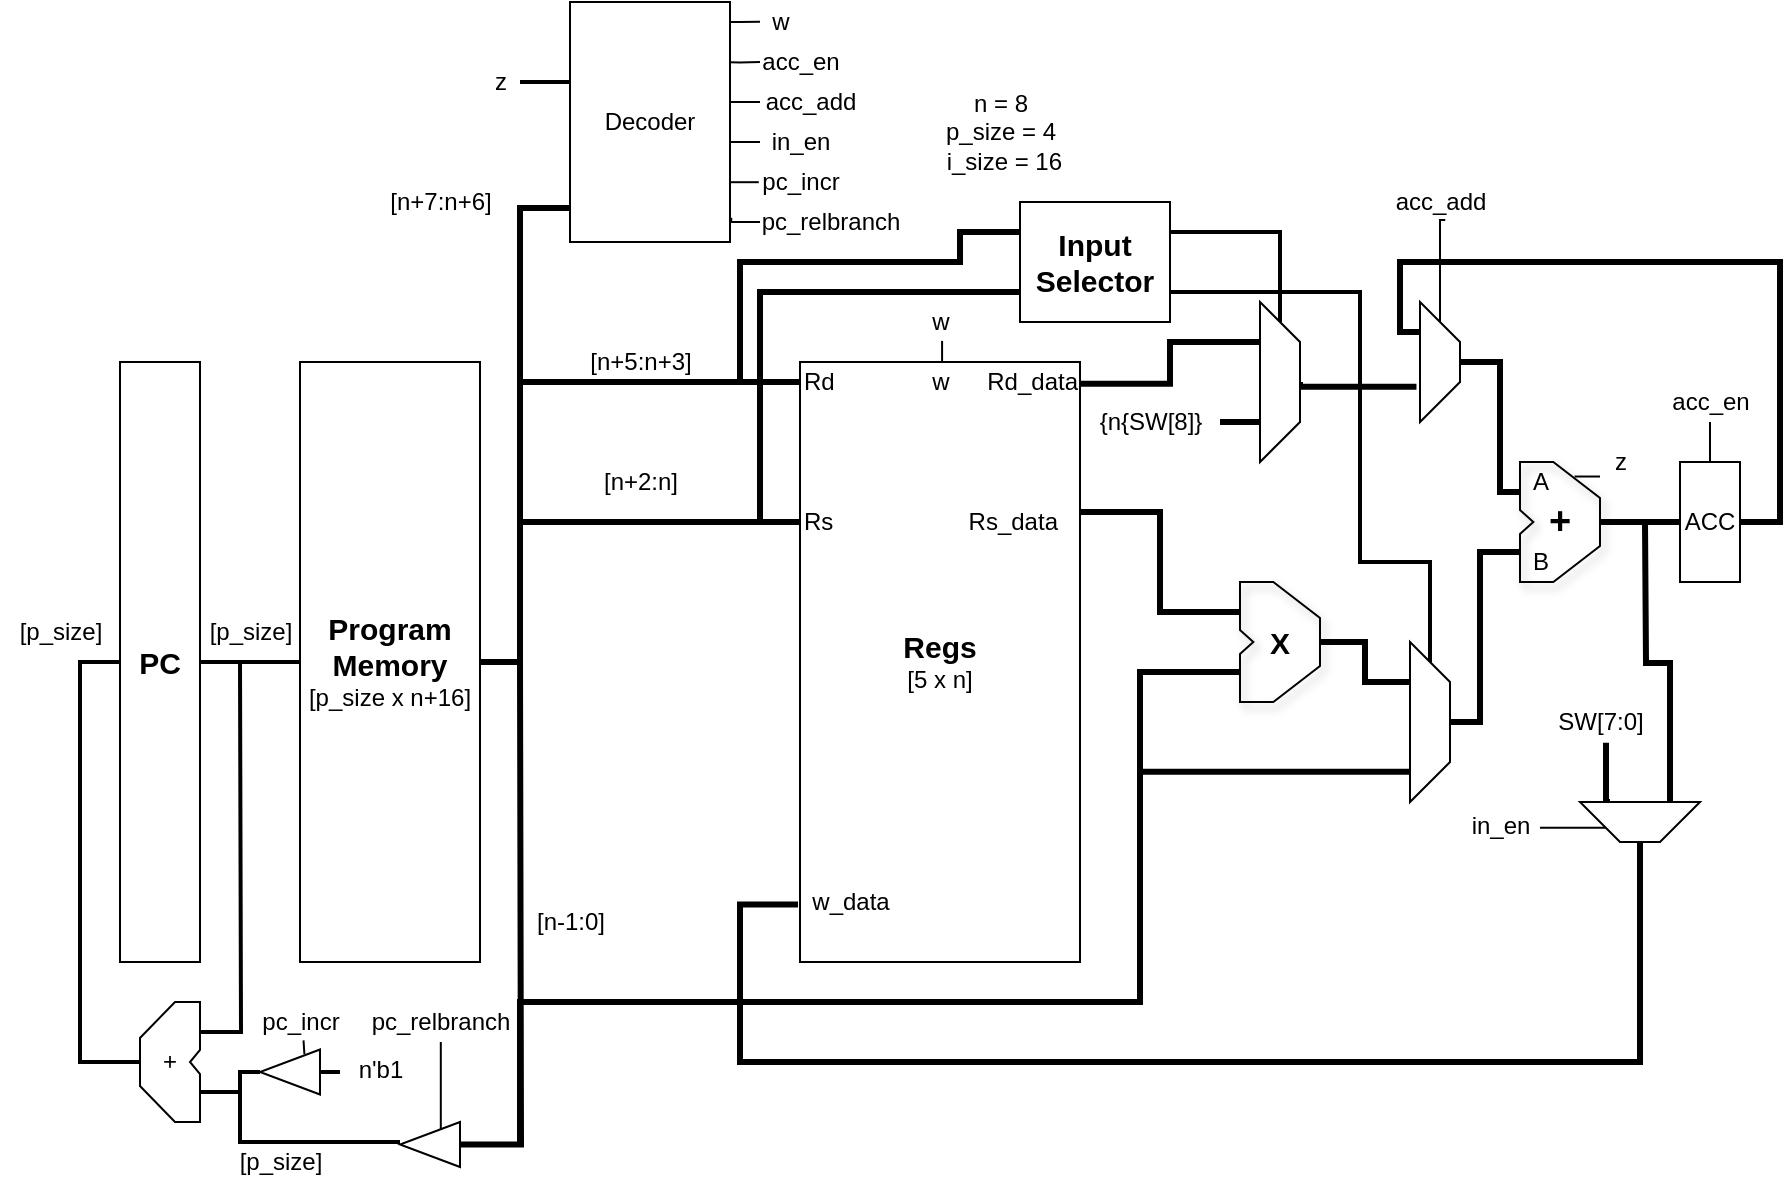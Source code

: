 <mxfile version="14.7.0" type="device"><diagram id="K2pL5v_LdgqUL_emnz2o" name="Page-1"><mxGraphModel dx="1038" dy="1163" grid="1" gridSize="10" guides="1" tooltips="1" connect="1" arrows="1" fold="1" page="1" pageScale="1" pageWidth="827" pageHeight="583" math="0" shadow="0"><root><mxCell id="0"/><mxCell id="1" parent="0"/><mxCell id="wETFw3LVl8AvlwoHZ_Tc-59" style="edgeStyle=orthogonalEdgeStyle;rounded=0;orthogonalLoop=1;jettySize=auto;html=1;exitX=1;exitY=0.5;exitDx=0;exitDy=0;entryX=0.008;entryY=0.833;entryDx=0;entryDy=0;shadow=0;endArrow=none;endFill=0;strokeWidth=3;entryPerimeter=0;" parent="1" source="wETFw3LVl8AvlwoHZ_Tc-1" target="wETFw3LVl8AvlwoHZ_Tc-43" edge="1"><mxGeometry relative="1" as="geometry"><Array as="points"><mxPoint x="380" y="210"/><mxPoint x="380" y="-17"/><mxPoint x="414" y="-17"/></Array></mxGeometry></mxCell><mxCell id="wETFw3LVl8AvlwoHZ_Tc-1" value="&lt;font&gt;&lt;b style=&quot;font-size: 15px&quot;&gt;Program Memory&lt;/b&gt;&lt;br&gt;&lt;font style=&quot;font-size: 12px&quot;&gt;[p_size x n+16]&lt;/font&gt;&lt;br&gt;&lt;/font&gt;" style="rounded=0;whiteSpace=wrap;html=1;shadow=0;" parent="1" vertex="1"><mxGeometry x="270" y="60" width="90" height="300" as="geometry"/></mxCell><mxCell id="wETFw3LVl8AvlwoHZ_Tc-3" value="" style="edgeStyle=orthogonalEdgeStyle;rounded=0;orthogonalLoop=1;jettySize=auto;html=1;endArrow=none;endFill=0;shadow=0;strokeWidth=2;" parent="1" source="wETFw3LVl8AvlwoHZ_Tc-2" target="wETFw3LVl8AvlwoHZ_Tc-1" edge="1"><mxGeometry relative="1" as="geometry"/></mxCell><mxCell id="wETFw3LVl8AvlwoHZ_Tc-2" value="&lt;font&gt;&lt;span style=&quot;font-size: 15px&quot;&gt;&lt;b&gt;PC&lt;/b&gt;&lt;/span&gt;&lt;br&gt;&lt;/font&gt;" style="rounded=0;whiteSpace=wrap;html=1;shadow=0;" parent="1" vertex="1"><mxGeometry x="180" y="60" width="40" height="300" as="geometry"/></mxCell><mxCell id="wETFw3LVl8AvlwoHZ_Tc-18" style="edgeStyle=orthogonalEdgeStyle;rounded=0;orthogonalLoop=1;jettySize=auto;html=1;exitX=0;exitY=0.75;exitDx=0;exitDy=0;endArrow=none;endFill=0;shadow=0;strokeWidth=2;" parent="1" source="wETFw3LVl8AvlwoHZ_Tc-13" edge="1"><mxGeometry relative="1" as="geometry"><mxPoint x="240" y="210" as="targetPoint"/></mxGeometry></mxCell><mxCell id="wETFw3LVl8AvlwoHZ_Tc-19" style="edgeStyle=orthogonalEdgeStyle;rounded=0;orthogonalLoop=1;jettySize=auto;html=1;exitX=1;exitY=0.5;exitDx=0;exitDy=0;entryX=0;entryY=0.5;entryDx=0;entryDy=0;endArrow=none;endFill=0;shadow=0;strokeWidth=2;" parent="1" source="wETFw3LVl8AvlwoHZ_Tc-13" target="wETFw3LVl8AvlwoHZ_Tc-2" edge="1"><mxGeometry relative="1" as="geometry"/></mxCell><mxCell id="wETFw3LVl8AvlwoHZ_Tc-13" value="+" style="shape=stencil(tZTbjsIgEIafhlszgl2vTVffA+vslojQAJ7efqelmh5so1u9aTL/3/kYhgEmUp/LAhmHnIlvxvkcgL4Un+uY17H0BWYhiifplNxqjI4Pzu7xrHahZiiTo1OhdMWawYqVDGAizawxBFHW+JbT8AkmlaFcuNQFxEWuMYJZEuOCVjhgQNf6i/HN02CYQQfNP8hevsQWKSlD3RLpVmb7X2ePZtfPGvR+rMMHxt1WWseTHNlrIcsz7hk3+2BP2GhCuwVjXbwBtDINQDKZMO8UId7AWE7fyf2SvcJ4O+LrH4QOIplcxOIpQqatH5tL0gdGkx64oaGu0nq3olLjo1gJfw==);whiteSpace=wrap;html=1;rounded=0;shadow=0;sketch=0;rotation=-180;" parent="1" vertex="1"><mxGeometry x="190.0" y="380" width="30" height="60" as="geometry"/></mxCell><mxCell id="wETFw3LVl8AvlwoHZ_Tc-21" style="edgeStyle=orthogonalEdgeStyle;rounded=0;orthogonalLoop=1;jettySize=auto;html=1;endArrow=none;endFill=0;shadow=0;strokeWidth=2;" parent="1" edge="1"><mxGeometry relative="1" as="geometry"><mxPoint x="240" y="420" as="targetPoint"/><mxPoint x="320" y="450" as="sourcePoint"/><Array as="points"><mxPoint x="320" y="450"/><mxPoint x="240" y="450"/></Array></mxGeometry></mxCell><mxCell id="wETFw3LVl8AvlwoHZ_Tc-20" style="edgeStyle=orthogonalEdgeStyle;rounded=0;orthogonalLoop=1;jettySize=auto;html=1;exitX=1;exitY=0.5;exitDx=0;exitDy=0;entryX=0;entryY=0.25;entryDx=0;entryDy=0;endArrow=none;endFill=0;shadow=0;strokeWidth=2;" parent="1" target="wETFw3LVl8AvlwoHZ_Tc-13" edge="1"><mxGeometry relative="1" as="geometry"><mxPoint x="250" y="415" as="sourcePoint"/><Array as="points"><mxPoint x="240" y="415"/><mxPoint x="240" y="425"/></Array></mxGeometry></mxCell><mxCell id="wETFw3LVl8AvlwoHZ_Tc-22" value="pc_incr" style="text;html=1;align=center;verticalAlign=middle;resizable=0;points=[];autosize=1;shadow=0;" parent="1" vertex="1"><mxGeometry x="245" y="380" width="50" height="20" as="geometry"/></mxCell><mxCell id="wETFw3LVl8AvlwoHZ_Tc-26" value="" style="edgeStyle=orthogonalEdgeStyle;rounded=0;orthogonalLoop=1;jettySize=auto;html=1;endArrow=none;endFill=0;exitX=0.445;exitY=0.795;exitDx=0;exitDy=0;exitPerimeter=0;entryX=0.535;entryY=0.959;entryDx=0;entryDy=0;entryPerimeter=0;shadow=0;" parent="1" target="wETFw3LVl8AvlwoHZ_Tc-22" edge="1"><mxGeometry relative="1" as="geometry"><mxPoint x="272.2" y="406.15" as="sourcePoint"/></mxGeometry></mxCell><mxCell id="wETFw3LVl8AvlwoHZ_Tc-28" value="" style="edgeStyle=orthogonalEdgeStyle;rounded=0;orthogonalLoop=1;jettySize=auto;html=1;endArrow=none;endFill=0;entryX=0.491;entryY=0.771;entryDx=0;entryDy=0;entryPerimeter=0;shadow=0;" parent="1" source="wETFw3LVl8AvlwoHZ_Tc-27" edge="1"><mxGeometry relative="1" as="geometry"><mxPoint x="340.36" y="446.87" as="targetPoint"/><Array as="points"><mxPoint x="340" y="447"/></Array></mxGeometry></mxCell><mxCell id="wETFw3LVl8AvlwoHZ_Tc-27" value="pc_relbranch" style="text;html=1;align=center;verticalAlign=middle;resizable=0;points=[];autosize=1;shadow=0;" parent="1" vertex="1"><mxGeometry x="300" y="380" width="80" height="20" as="geometry"/></mxCell><mxCell id="wETFw3LVl8AvlwoHZ_Tc-29" value="n'b1" style="text;html=1;align=center;verticalAlign=middle;resizable=0;points=[];autosize=1;shadow=0;" parent="1" vertex="1"><mxGeometry x="290" y="403.75" width="40" height="20" as="geometry"/></mxCell><mxCell id="Fi4XXftpJIc27AeI37Vx-65" style="edgeStyle=orthogonalEdgeStyle;rounded=0;orthogonalLoop=1;jettySize=auto;html=1;exitX=1;exitY=0.25;exitDx=0;exitDy=0;entryX=0;entryY=0.25;entryDx=0;entryDy=0;endArrow=none;endFill=0;strokeWidth=3;" parent="1" source="wETFw3LVl8AvlwoHZ_Tc-31" target="Fi4XXftpJIc27AeI37Vx-21" edge="1"><mxGeometry relative="1" as="geometry"/></mxCell><mxCell id="wETFw3LVl8AvlwoHZ_Tc-31" value="&lt;font&gt;&lt;span style=&quot;font-size: 15px&quot;&gt;&lt;b&gt;Regs&lt;br&gt;&lt;/b&gt;&lt;/span&gt;[5 x n]&lt;br&gt;&lt;/font&gt;" style="rounded=0;whiteSpace=wrap;html=1;glass=0;sketch=0;shadow=0;" parent="1" vertex="1"><mxGeometry x="520" y="60" width="140" height="300" as="geometry"/></mxCell><mxCell id="wETFw3LVl8AvlwoHZ_Tc-35" style="edgeStyle=orthogonalEdgeStyle;rounded=0;orthogonalLoop=1;jettySize=auto;html=1;exitX=0;exitY=0.5;exitDx=0;exitDy=0;shadow=0;endArrow=none;endFill=0;strokeWidth=2;" parent="1" source="wETFw3LVl8AvlwoHZ_Tc-32" edge="1"><mxGeometry relative="1" as="geometry"><mxPoint x="290" y="415" as="targetPoint"/></mxGeometry></mxCell><mxCell id="wETFw3LVl8AvlwoHZ_Tc-32" value="" style="triangle;whiteSpace=wrap;html=1;rounded=0;shadow=0;glass=0;sketch=0;rotation=-180;" parent="1" vertex="1"><mxGeometry x="250" y="403.75" width="30" height="22.5" as="geometry"/></mxCell><mxCell id="wETFw3LVl8AvlwoHZ_Tc-62" style="edgeStyle=orthogonalEdgeStyle;rounded=0;orthogonalLoop=1;jettySize=auto;html=1;exitX=0;exitY=0.5;exitDx=0;exitDy=0;shadow=0;endArrow=none;endFill=0;strokeWidth=3;" parent="1" source="wETFw3LVl8AvlwoHZ_Tc-34" edge="1"><mxGeometry relative="1" as="geometry"><mxPoint x="380" y="210" as="targetPoint"/></mxGeometry></mxCell><mxCell id="wETFw3LVl8AvlwoHZ_Tc-34" value="" style="triangle;whiteSpace=wrap;html=1;rounded=0;shadow=0;glass=0;sketch=0;rotation=-180;" parent="1" vertex="1"><mxGeometry x="320" y="440" width="30" height="22.5" as="geometry"/></mxCell><mxCell id="wETFw3LVl8AvlwoHZ_Tc-60" style="edgeStyle=orthogonalEdgeStyle;rounded=0;orthogonalLoop=1;jettySize=auto;html=1;shadow=0;endArrow=none;endFill=0;strokeWidth=3;" parent="1" source="wETFw3LVl8AvlwoHZ_Tc-36" edge="1"><mxGeometry relative="1" as="geometry"><mxPoint x="380" y="70" as="targetPoint"/></mxGeometry></mxCell><mxCell id="wETFw3LVl8AvlwoHZ_Tc-36" value="Rd" style="text;html=1;align=left;verticalAlign=middle;resizable=0;points=[];autosize=1;" parent="1" vertex="1"><mxGeometry x="520" y="60" width="30" height="20" as="geometry"/></mxCell><mxCell id="wETFw3LVl8AvlwoHZ_Tc-61" style="edgeStyle=orthogonalEdgeStyle;rounded=0;orthogonalLoop=1;jettySize=auto;html=1;shadow=0;endArrow=none;endFill=0;strokeWidth=3;" parent="1" source="wETFw3LVl8AvlwoHZ_Tc-37" edge="1"><mxGeometry relative="1" as="geometry"><mxPoint x="380" y="140" as="targetPoint"/></mxGeometry></mxCell><mxCell id="wETFw3LVl8AvlwoHZ_Tc-37" value="Rs" style="text;html=1;align=left;verticalAlign=middle;resizable=0;points=[];autosize=1;" parent="1" vertex="1"><mxGeometry x="520" y="130" width="30" height="20" as="geometry"/></mxCell><mxCell id="wETFw3LVl8AvlwoHZ_Tc-38" value="w_data" style="text;html=1;align=center;verticalAlign=middle;resizable=0;points=[];autosize=1;" parent="1" vertex="1"><mxGeometry x="520" y="320" width="50" height="20" as="geometry"/></mxCell><mxCell id="wETFw3LVl8AvlwoHZ_Tc-39" value="Rd_data" style="text;html=1;align=right;verticalAlign=middle;resizable=0;points=[];autosize=1;" parent="1" vertex="1"><mxGeometry x="600" y="60" width="60" height="20" as="geometry"/></mxCell><mxCell id="wETFw3LVl8AvlwoHZ_Tc-40" value="Rs_data" style="text;html=1;align=right;verticalAlign=middle;resizable=0;points=[];autosize=1;" parent="1" vertex="1"><mxGeometry x="590" y="130" width="60" height="20" as="geometry"/></mxCell><mxCell id="wETFw3LVl8AvlwoHZ_Tc-41" value="w" style="text;html=1;align=center;verticalAlign=middle;resizable=0;points=[];autosize=1;" parent="1" vertex="1"><mxGeometry x="580" y="60" width="20" height="20" as="geometry"/></mxCell><mxCell id="wETFw3LVl8AvlwoHZ_Tc-52" value="" style="edgeStyle=orthogonalEdgeStyle;rounded=0;orthogonalLoop=1;jettySize=auto;html=1;shadow=0;endArrow=none;endFill=0;strokeWidth=1;exitX=1;exitY=0.365;exitDx=0;exitDy=0;exitPerimeter=0;" parent="1" edge="1" source="wETFw3LVl8AvlwoHZ_Tc-43"><mxGeometry relative="1" as="geometry"><mxPoint x="493" y="-70" as="sourcePoint"/><mxPoint x="500" y="-70" as="targetPoint"/><Array as="points"><mxPoint x="484" y="-70"/></Array></mxGeometry></mxCell><mxCell id="wETFw3LVl8AvlwoHZ_Tc-57" style="edgeStyle=orthogonalEdgeStyle;rounded=0;orthogonalLoop=1;jettySize=auto;html=1;shadow=0;endArrow=none;endFill=0;strokeWidth=2;" parent="1" edge="1"><mxGeometry relative="1" as="geometry"><mxPoint x="380" y="-79.966" as="targetPoint"/><mxPoint x="413" y="-80" as="sourcePoint"/><Array as="points"><mxPoint x="413" y="-80"/></Array></mxGeometry></mxCell><mxCell id="wETFw3LVl8AvlwoHZ_Tc-43" value="Decoder" style="rounded=0;whiteSpace=wrap;html=1;shadow=0;glass=0;sketch=0;" parent="1" vertex="1"><mxGeometry x="405" y="-120" width="80" height="120" as="geometry"/></mxCell><mxCell id="wETFw3LVl8AvlwoHZ_Tc-49" value="" style="edgeStyle=orthogonalEdgeStyle;rounded=0;orthogonalLoop=1;jettySize=auto;html=1;shadow=0;endArrow=none;endFill=0;strokeWidth=1;exitX=0.552;exitY=0.972;exitDx=0;exitDy=0;exitPerimeter=0;" parent="1" source="wETFw3LVl8AvlwoHZ_Tc-46" target="wETFw3LVl8AvlwoHZ_Tc-31" edge="1"><mxGeometry relative="1" as="geometry"><Array as="points"><mxPoint x="591" y="60"/></Array></mxGeometry></mxCell><mxCell id="wETFw3LVl8AvlwoHZ_Tc-115" value="" style="edgeStyle=orthogonalEdgeStyle;rounded=0;orthogonalLoop=1;jettySize=auto;html=1;shadow=0;endArrow=none;endFill=0;strokeWidth=3;entryX=0;entryY=0.25;entryDx=0;entryDy=0;" parent="1" target="wETFw3LVl8AvlwoHZ_Tc-113" edge="1"><mxGeometry relative="1" as="geometry"><mxPoint x="490" y="70" as="sourcePoint"/><Array as="points"><mxPoint x="490" y="10"/><mxPoint x="600" y="10"/><mxPoint x="600" y="-5"/></Array></mxGeometry></mxCell><mxCell id="wETFw3LVl8AvlwoHZ_Tc-46" value="w" style="text;html=1;align=center;verticalAlign=middle;resizable=0;points=[];autosize=1;" parent="1" vertex="1"><mxGeometry x="580" y="30" width="20" height="20" as="geometry"/></mxCell><mxCell id="wETFw3LVl8AvlwoHZ_Tc-50" value="w" style="text;html=1;align=center;verticalAlign=middle;resizable=0;points=[];autosize=1;" parent="1" vertex="1"><mxGeometry x="500" y="-120" width="20" height="20" as="geometry"/></mxCell><mxCell id="wETFw3LVl8AvlwoHZ_Tc-55" value="" style="edgeStyle=orthogonalEdgeStyle;rounded=0;orthogonalLoop=1;jettySize=auto;html=1;shadow=0;endArrow=none;endFill=0;strokeWidth=1;" parent="1" edge="1"><mxGeometry relative="1" as="geometry"><mxPoint x="485" y="-55" as="targetPoint"/><mxPoint x="500" y="-50" as="sourcePoint"/><Array as="points"><mxPoint x="500" y="-50"/><mxPoint x="485" y="-50"/></Array></mxGeometry></mxCell><mxCell id="wETFw3LVl8AvlwoHZ_Tc-58" value="z" style="text;html=1;align=center;verticalAlign=middle;resizable=0;points=[];autosize=1;" parent="1" vertex="1"><mxGeometry x="360" y="-90" width="20" height="20" as="geometry"/></mxCell><mxCell id="wETFw3LVl8AvlwoHZ_Tc-63" value="[n+7:n+6]" style="text;html=1;align=center;verticalAlign=middle;resizable=0;points=[];autosize=1;" parent="1" vertex="1"><mxGeometry x="305" y="-30" width="70" height="20" as="geometry"/></mxCell><mxCell id="wETFw3LVl8AvlwoHZ_Tc-64" value="[n+5:n+3]" style="text;html=1;align=center;verticalAlign=middle;resizable=0;points=[];autosize=1;" parent="1" vertex="1"><mxGeometry x="405" y="50" width="70" height="20" as="geometry"/></mxCell><mxCell id="wETFw3LVl8AvlwoHZ_Tc-65" value="[n+2:n]" style="text;html=1;align=center;verticalAlign=middle;resizable=0;points=[];autosize=1;" parent="1" vertex="1"><mxGeometry x="415" y="110" width="50" height="20" as="geometry"/></mxCell><mxCell id="wETFw3LVl8AvlwoHZ_Tc-66" value="[n-1:0]" style="text;html=1;align=center;verticalAlign=middle;resizable=0;points=[];autosize=1;" parent="1" vertex="1"><mxGeometry x="380" y="330" width="50" height="20" as="geometry"/></mxCell><mxCell id="wETFw3LVl8AvlwoHZ_Tc-87" style="edgeStyle=orthogonalEdgeStyle;rounded=0;orthogonalLoop=1;jettySize=auto;html=1;shadow=0;endArrow=none;endFill=0;strokeWidth=3;exitX=0;exitY=0.75;exitDx=0;exitDy=0;" parent="1" source="Fi4XXftpJIc27AeI37Vx-21" edge="1"><mxGeometry relative="1" as="geometry"><mxPoint x="380" y="450" as="targetPoint"/><Array as="points"><mxPoint x="690" y="215"/><mxPoint x="690" y="380"/><mxPoint x="380" y="380"/></Array><mxPoint x="762" y="330" as="sourcePoint"/></mxGeometry></mxCell><mxCell id="wETFw3LVl8AvlwoHZ_Tc-97" value="" style="edgeStyle=orthogonalEdgeStyle;rounded=0;orthogonalLoop=1;jettySize=auto;html=1;shadow=0;endArrow=none;endFill=0;strokeWidth=1;entryX=1.008;entryY=0.899;entryDx=0;entryDy=0;entryPerimeter=0;" parent="1" target="wETFw3LVl8AvlwoHZ_Tc-43" edge="1"><mxGeometry relative="1" as="geometry"><mxPoint x="500" y="-10" as="sourcePoint"/></mxGeometry></mxCell><mxCell id="wETFw3LVl8AvlwoHZ_Tc-108" value="[p_size]" style="text;html=1;align=center;verticalAlign=middle;resizable=0;points=[];autosize=1;" parent="1" vertex="1"><mxGeometry x="215" y="185" width="60" height="20" as="geometry"/></mxCell><mxCell id="wETFw3LVl8AvlwoHZ_Tc-109" value="[p_size]" style="text;html=1;align=center;verticalAlign=middle;resizable=0;points=[];autosize=1;" parent="1" vertex="1"><mxGeometry x="230" y="450" width="60" height="20" as="geometry"/></mxCell><mxCell id="wETFw3LVl8AvlwoHZ_Tc-110" value="[p_size]" style="text;html=1;align=center;verticalAlign=middle;resizable=0;points=[];autosize=1;" parent="1" vertex="1"><mxGeometry x="120" y="185" width="60" height="20" as="geometry"/></mxCell><mxCell id="wETFw3LVl8AvlwoHZ_Tc-114" style="edgeStyle=orthogonalEdgeStyle;rounded=0;orthogonalLoop=1;jettySize=auto;html=1;exitX=0;exitY=0.75;exitDx=0;exitDy=0;shadow=0;endArrow=none;endFill=0;strokeWidth=3;" parent="1" source="wETFw3LVl8AvlwoHZ_Tc-113" edge="1"><mxGeometry relative="1" as="geometry"><mxPoint x="500" y="140" as="targetPoint"/><Array as="points"><mxPoint x="500" y="25"/></Array></mxGeometry></mxCell><mxCell id="Fi4XXftpJIc27AeI37Vx-10" style="edgeStyle=orthogonalEdgeStyle;rounded=0;orthogonalLoop=1;jettySize=auto;html=1;exitX=1;exitY=0.25;exitDx=0;exitDy=0;entryX=0;entryY=0.5;entryDx=0;entryDy=0;endArrow=none;endFill=0;strokeWidth=2;" parent="1" source="wETFw3LVl8AvlwoHZ_Tc-113" target="Fi4XXftpJIc27AeI37Vx-1" edge="1"><mxGeometry relative="1" as="geometry"><Array as="points"><mxPoint x="760" y="-5"/></Array></mxGeometry></mxCell><mxCell id="Fi4XXftpJIc27AeI37Vx-50" style="edgeStyle=orthogonalEdgeStyle;rounded=0;orthogonalLoop=1;jettySize=auto;html=1;exitX=1;exitY=0.75;exitDx=0;exitDy=0;entryX=0;entryY=0.5;entryDx=0;entryDy=0;endArrow=none;endFill=0;strokeWidth=2;" parent="1" source="wETFw3LVl8AvlwoHZ_Tc-113" target="Fi4XXftpJIc27AeI37Vx-60" edge="1"><mxGeometry relative="1" as="geometry"><mxPoint x="781.25" y="140" as="targetPoint"/><Array as="points"><mxPoint x="800" y="25"/><mxPoint x="800" y="160"/><mxPoint x="835" y="160"/></Array></mxGeometry></mxCell><mxCell id="wETFw3LVl8AvlwoHZ_Tc-113" value="&lt;font&gt;&lt;span style=&quot;font-size: 15px&quot;&gt;&lt;b&gt;Input Selector&lt;/b&gt;&lt;/span&gt;&lt;br&gt;&lt;/font&gt;" style="rounded=0;whiteSpace=wrap;html=1;shadow=0;" parent="1" vertex="1"><mxGeometry x="630" y="-20" width="75" height="60" as="geometry"/></mxCell><mxCell id="Fi4XXftpJIc27AeI37Vx-12" style="edgeStyle=orthogonalEdgeStyle;rounded=0;orthogonalLoop=1;jettySize=auto;html=1;exitX=0.25;exitY=1;exitDx=0;exitDy=0;entryX=1.002;entryY=0.545;entryDx=0;entryDy=0;entryPerimeter=0;endArrow=none;endFill=0;strokeWidth=3;" parent="1" source="Fi4XXftpJIc27AeI37Vx-1" target="wETFw3LVl8AvlwoHZ_Tc-39" edge="1"><mxGeometry relative="1" as="geometry"/></mxCell><mxCell id="Fi4XXftpJIc27AeI37Vx-16" style="edgeStyle=orthogonalEdgeStyle;rounded=0;orthogonalLoop=1;jettySize=auto;html=1;exitX=0.75;exitY=1;exitDx=0;exitDy=0;endArrow=none;endFill=0;strokeWidth=3;" parent="1" source="Fi4XXftpJIc27AeI37Vx-1" edge="1"><mxGeometry relative="1" as="geometry"><mxPoint x="730" y="89.952" as="targetPoint"/></mxGeometry></mxCell><mxCell id="Fi4XXftpJIc27AeI37Vx-19" style="edgeStyle=orthogonalEdgeStyle;rounded=0;orthogonalLoop=1;jettySize=auto;html=1;exitX=0.5;exitY=0;exitDx=0;exitDy=0;entryX=0.706;entryY=1.088;entryDx=0;entryDy=0;entryPerimeter=0;endArrow=none;endFill=0;strokeWidth=3;" parent="1" source="Fi4XXftpJIc27AeI37Vx-1" target="Fi4XXftpJIc27AeI37Vx-18" edge="1"><mxGeometry relative="1" as="geometry"><Array as="points"><mxPoint x="770" y="72"/></Array></mxGeometry></mxCell><mxCell id="Fi4XXftpJIc27AeI37Vx-1" value="" style="shape=trapezoid;perimeter=trapezoidPerimeter;whiteSpace=wrap;html=1;fixedSize=1;rounded=0;shadow=0;glass=0;sketch=0;rotation=90;fontStyle=4" parent="1" vertex="1"><mxGeometry x="720" y="60" width="80" height="20" as="geometry"/></mxCell><mxCell id="Fi4XXftpJIc27AeI37Vx-13" value="{n{SW[8]}" style="text;html=1;align=center;verticalAlign=middle;resizable=0;points=[];autosize=1;" parent="1" vertex="1"><mxGeometry x="660" y="80" width="70" height="20" as="geometry"/></mxCell><mxCell id="Fi4XXftpJIc27AeI37Vx-20" style="edgeStyle=orthogonalEdgeStyle;rounded=0;orthogonalLoop=1;jettySize=auto;html=1;exitX=0.5;exitY=0;exitDx=0;exitDy=0;entryX=0;entryY=0.25;entryDx=0;entryDy=0;endArrow=none;endFill=0;strokeWidth=3;" parent="1" source="Fi4XXftpJIc27AeI37Vx-18" target="Fi4XXftpJIc27AeI37Vx-23" edge="1"><mxGeometry relative="1" as="geometry"><mxPoint x="864.393" y="114.393" as="targetPoint"/><Array as="points"><mxPoint x="870" y="60"/><mxPoint x="870" y="125"/></Array></mxGeometry></mxCell><mxCell id="Fi4XXftpJIc27AeI37Vx-57" style="edgeStyle=orthogonalEdgeStyle;rounded=0;orthogonalLoop=1;jettySize=auto;html=1;exitX=0;exitY=0.5;exitDx=0;exitDy=0;entryX=0.544;entryY=0.95;entryDx=0;entryDy=0;entryPerimeter=0;endArrow=none;endFill=0;strokeWidth=1;" parent="1" source="Fi4XXftpJIc27AeI37Vx-18" target="Fi4XXftpJIc27AeI37Vx-56" edge="1"><mxGeometry relative="1" as="geometry"><Array as="points"><mxPoint x="840" y="-11"/></Array></mxGeometry></mxCell><mxCell id="Fi4XXftpJIc27AeI37Vx-18" value="" style="shape=trapezoid;perimeter=trapezoidPerimeter;whiteSpace=wrap;html=1;fixedSize=1;rounded=0;shadow=0;glass=0;sketch=0;rotation=90;fontStyle=4" parent="1" vertex="1"><mxGeometry x="810" y="50" width="60" height="20" as="geometry"/></mxCell><mxCell id="Fi4XXftpJIc27AeI37Vx-63" style="edgeStyle=orthogonalEdgeStyle;rounded=0;orthogonalLoop=1;jettySize=auto;html=1;exitX=1;exitY=0.5;exitDx=0;exitDy=0;entryX=0.25;entryY=1;entryDx=0;entryDy=0;endArrow=none;endFill=0;strokeWidth=3;" parent="1" source="Fi4XXftpJIc27AeI37Vx-21" target="Fi4XXftpJIc27AeI37Vx-60" edge="1"><mxGeometry relative="1" as="geometry"/></mxCell><mxCell id="Fi4XXftpJIc27AeI37Vx-21" value="&lt;font style=&quot;font-size: 15px&quot;&gt;&lt;b&gt;X&lt;/b&gt;&lt;/font&gt;" style="shape=stencil(tZTbjsIgEIafhlszgl2vTVffA+vslojQAJ7efqelmh5so1u9aTL/3/kYhgEmUp/LAhmHnIlvxvkcgL4Un+uY17H0BWYhiifplNxqjI4Pzu7xrHahZiiTo1OhdMWawYqVDGAizawxBFHW+JbT8AkmlaFcuNQFxEWuMYJZEuOCVjhgQNf6i/HN02CYQQfNP8hevsQWKSlD3RLpVmb7X2ePZtfPGvR+rMMHxt1WWseTHNlrIcsz7hk3+2BP2GhCuwVjXbwBtDINQDKZMO8UId7AWE7fyf2SvcJ4O+LrH4QOIplcxOIpQqatH5tL0gdGkx64oaGu0nq3olLjo1gJfw==);whiteSpace=wrap;html=1;rounded=0;shadow=1;sketch=0;rotation=0;" parent="1" vertex="1"><mxGeometry x="740" y="170" width="40" height="60" as="geometry"/></mxCell><mxCell id="Fi4XXftpJIc27AeI37Vx-26" style="edgeStyle=orthogonalEdgeStyle;rounded=0;orthogonalLoop=1;jettySize=auto;html=1;exitX=1;exitY=0.5;exitDx=0;exitDy=0;entryX=0;entryY=0.5;entryDx=0;entryDy=0;endArrow=none;endFill=0;strokeWidth=3;" parent="1" source="Fi4XXftpJIc27AeI37Vx-23" target="Fi4XXftpJIc27AeI37Vx-25" edge="1"><mxGeometry relative="1" as="geometry"/></mxCell><mxCell id="Fi4XXftpJIc27AeI37Vx-28" style="edgeStyle=orthogonalEdgeStyle;rounded=0;orthogonalLoop=1;jettySize=auto;html=1;exitX=1;exitY=0.5;exitDx=0;exitDy=0;entryX=0.25;entryY=1;entryDx=0;entryDy=0;endArrow=none;endFill=0;strokeWidth=3;" parent="1" source="Fi4XXftpJIc27AeI37Vx-25" target="Fi4XXftpJIc27AeI37Vx-18" edge="1"><mxGeometry relative="1" as="geometry"><Array as="points"><mxPoint x="1010" y="140"/><mxPoint x="1010" y="10"/><mxPoint x="820" y="10"/><mxPoint x="820" y="45"/></Array></mxGeometry></mxCell><mxCell id="Fi4XXftpJIc27AeI37Vx-41" style="edgeStyle=orthogonalEdgeStyle;rounded=0;orthogonalLoop=1;jettySize=auto;html=1;exitX=0.5;exitY=0;exitDx=0;exitDy=0;endArrow=none;endFill=0;strokeWidth=1;" parent="1" source="Fi4XXftpJIc27AeI37Vx-25" target="Fi4XXftpJIc27AeI37Vx-40" edge="1"><mxGeometry relative="1" as="geometry"/></mxCell><mxCell id="Fi4XXftpJIc27AeI37Vx-25" value="ACC" style="whiteSpace=wrap;html=1;" parent="1" vertex="1"><mxGeometry x="960" y="110" width="30" height="60" as="geometry"/></mxCell><mxCell id="Fi4XXftpJIc27AeI37Vx-27" style="edgeStyle=orthogonalEdgeStyle;rounded=0;orthogonalLoop=1;jettySize=auto;html=1;entryX=-0.007;entryY=0.904;entryDx=0;entryDy=0;endArrow=none;endFill=0;strokeWidth=3;entryPerimeter=0;" parent="1" target="wETFw3LVl8AvlwoHZ_Tc-31" edge="1"><mxGeometry relative="1" as="geometry"><mxPoint x="940" y="300" as="sourcePoint"/><mxPoint x="1010" y="260" as="targetPoint"/><Array as="points"><mxPoint x="940" y="410"/><mxPoint x="490" y="410"/><mxPoint x="490" y="331"/></Array></mxGeometry></mxCell><mxCell id="Fi4XXftpJIc27AeI37Vx-29" value="SW[7:0]" style="text;html=1;align=center;verticalAlign=middle;resizable=0;points=[];autosize=1;strokeColor=none;" parent="1" vertex="1"><mxGeometry x="890" y="230" width="60" height="20" as="geometry"/></mxCell><mxCell id="Fi4XXftpJIc27AeI37Vx-34" style="edgeStyle=orthogonalEdgeStyle;rounded=0;orthogonalLoop=1;jettySize=auto;html=1;exitX=0.75;exitY=1;exitDx=0;exitDy=0;entryX=0.544;entryY=1.019;entryDx=0;entryDy=0;entryPerimeter=0;endArrow=none;endFill=0;strokeWidth=3;" parent="1" source="Fi4XXftpJIc27AeI37Vx-31" target="Fi4XXftpJIc27AeI37Vx-29" edge="1"><mxGeometry relative="1" as="geometry"><Array as="points"><mxPoint x="923" y="280"/><mxPoint x="923" y="250"/></Array></mxGeometry></mxCell><mxCell id="Fi4XXftpJIc27AeI37Vx-38" style="edgeStyle=orthogonalEdgeStyle;rounded=0;orthogonalLoop=1;jettySize=auto;html=1;exitX=1;exitY=0.25;exitDx=0;exitDy=0;endArrow=none;endFill=0;strokeWidth=1;" parent="1" source="Fi4XXftpJIc27AeI37Vx-31" edge="1"><mxGeometry relative="1" as="geometry"><mxPoint x="890" y="293.138" as="targetPoint"/></mxGeometry></mxCell><mxCell id="Fi4XXftpJIc27AeI37Vx-31" value="" style="shape=trapezoid;perimeter=trapezoidPerimeter;whiteSpace=wrap;html=1;fixedSize=1;rounded=0;shadow=0;glass=0;sketch=0;rotation=90;fontStyle=4;direction=south;" parent="1" vertex="1"><mxGeometry x="930" y="260" width="20" height="60" as="geometry"/></mxCell><mxCell id="Fi4XXftpJIc27AeI37Vx-33" style="edgeStyle=orthogonalEdgeStyle;rounded=0;orthogonalLoop=1;jettySize=auto;html=1;exitX=0.25;exitY=1;exitDx=0;exitDy=0;endArrow=none;endFill=0;strokeWidth=3;entryX=0;entryY=0.75;entryDx=0;entryDy=0;" parent="1" source="Fi4XXftpJIc27AeI37Vx-31" edge="1"><mxGeometry relative="1" as="geometry"><mxPoint x="822.5" y="165" as="sourcePoint"/><mxPoint x="942.5" y="140" as="targetPoint"/></mxGeometry></mxCell><mxCell id="Fi4XXftpJIc27AeI37Vx-39" value="in_en" style="text;html=1;align=center;verticalAlign=middle;resizable=0;points=[];autosize=1;strokeColor=none;" parent="1" vertex="1"><mxGeometry x="850" y="282" width="40" height="20" as="geometry"/></mxCell><mxCell id="Fi4XXftpJIc27AeI37Vx-40" value="acc_en" style="text;html=1;align=center;verticalAlign=middle;resizable=0;points=[];autosize=1;strokeColor=none;" parent="1" vertex="1"><mxGeometry x="950" y="70" width="50" height="20" as="geometry"/></mxCell><mxCell id="Fi4XXftpJIc27AeI37Vx-54" value="" style="edgeStyle=orthogonalEdgeStyle;rounded=0;orthogonalLoop=1;jettySize=auto;html=1;endArrow=none;endFill=0;strokeWidth=1;entryX=0.682;entryY=0.121;entryDx=0;entryDy=0;entryPerimeter=0;" parent="1" source="Fi4XXftpJIc27AeI37Vx-53" target="Fi4XXftpJIc27AeI37Vx-23" edge="1"><mxGeometry relative="1" as="geometry"><Array as="points"><mxPoint x="920" y="117"/><mxPoint x="920" y="117"/></Array></mxGeometry></mxCell><mxCell id="Fi4XXftpJIc27AeI37Vx-53" value="z" style="text;html=1;align=center;verticalAlign=middle;resizable=0;points=[];autosize=1;strokeColor=none;" parent="1" vertex="1"><mxGeometry x="920" y="100" width="20" height="20" as="geometry"/></mxCell><mxCell id="Fi4XXftpJIc27AeI37Vx-56" value="acc_add" style="text;html=1;align=center;verticalAlign=middle;resizable=0;points=[];autosize=1;strokeColor=none;" parent="1" vertex="1"><mxGeometry x="810" y="-30" width="60" height="20" as="geometry"/></mxCell><mxCell id="Fi4XXftpJIc27AeI37Vx-64" style="edgeStyle=orthogonalEdgeStyle;rounded=0;orthogonalLoop=1;jettySize=auto;html=1;exitX=0.5;exitY=0;exitDx=0;exitDy=0;entryX=0;entryY=0.75;entryDx=0;entryDy=0;endArrow=none;endFill=0;strokeWidth=3;" parent="1" source="Fi4XXftpJIc27AeI37Vx-60" target="Fi4XXftpJIc27AeI37Vx-23" edge="1"><mxGeometry relative="1" as="geometry"><Array as="points"><mxPoint x="860" y="240"/><mxPoint x="860" y="155"/></Array></mxGeometry></mxCell><mxCell id="Fi4XXftpJIc27AeI37Vx-60" value="" style="shape=trapezoid;perimeter=trapezoidPerimeter;whiteSpace=wrap;html=1;fixedSize=1;rounded=0;shadow=0;glass=0;sketch=0;rotation=90;fontStyle=4" parent="1" vertex="1"><mxGeometry x="795" y="230" width="80" height="20" as="geometry"/></mxCell><mxCell id="Fi4XXftpJIc27AeI37Vx-66" style="edgeStyle=orthogonalEdgeStyle;rounded=0;orthogonalLoop=1;jettySize=auto;html=1;entryX=0.811;entryY=1.024;entryDx=0;entryDy=0;endArrow=none;endFill=0;strokeWidth=3;entryPerimeter=0;" parent="1" target="Fi4XXftpJIc27AeI37Vx-60" edge="1"><mxGeometry relative="1" as="geometry"><mxPoint x="690" y="280" as="sourcePoint"/><mxPoint x="757.44" y="300.02" as="targetPoint"/><Array as="points"><mxPoint x="690" y="265"/></Array></mxGeometry></mxCell><mxCell id="Fi4XXftpJIc27AeI37Vx-71" value="" style="group" parent="1" vertex="1" connectable="0"><mxGeometry x="880" y="110" width="40" height="60" as="geometry"/></mxCell><mxCell id="Fi4XXftpJIc27AeI37Vx-23" value="&lt;font size=&quot;1&quot;&gt;&lt;b style=&quot;font-size: 19px&quot;&gt;+&lt;/b&gt;&lt;/font&gt;" style="shape=stencil(tZTbjsIgEIafhlszgl2vTVffA+vslojQAJ7efqelmh5so1u9aTL/3/kYhgEmUp/LAhmHnIlvxvkcgL4Un+uY17H0BWYhiifplNxqjI4Pzu7xrHahZiiTo1OhdMWawYqVDGAizawxBFHW+JbT8AkmlaFcuNQFxEWuMYJZEuOCVjhgQNf6i/HN02CYQQfNP8hevsQWKSlD3RLpVmb7X2ePZtfPGvR+rMMHxt1WWseTHNlrIcsz7hk3+2BP2GhCuwVjXbwBtDINQDKZMO8UId7AWE7fyf2SvcJ4O+LrH4QOIplcxOIpQqatH5tL0gdGkx64oaGu0nq3olLjo1gJfw==);whiteSpace=wrap;html=1;rounded=0;shadow=1;sketch=0;rotation=0;" parent="Fi4XXftpJIc27AeI37Vx-71" vertex="1"><mxGeometry width="40" height="60" as="geometry"/></mxCell><mxCell id="Fi4XXftpJIc27AeI37Vx-69" value="A" style="text;html=1;align=center;verticalAlign=middle;resizable=0;points=[];autosize=1;strokeColor=none;" parent="Fi4XXftpJIc27AeI37Vx-71" vertex="1"><mxGeometry width="20" height="20" as="geometry"/></mxCell><mxCell id="Fi4XXftpJIc27AeI37Vx-70" value="B" style="text;html=1;align=center;verticalAlign=middle;resizable=0;points=[];autosize=1;strokeColor=none;" parent="Fi4XXftpJIc27AeI37Vx-71" vertex="1"><mxGeometry y="40" width="20" height="20" as="geometry"/></mxCell><mxCell id="Bne57BTFb8myGDS8WNF1-1" value="pc_relbranch" style="text;html=1;align=center;verticalAlign=middle;resizable=0;points=[];autosize=1;shadow=0;" vertex="1" parent="1"><mxGeometry x="495" y="-20" width="80" height="20" as="geometry"/></mxCell><mxCell id="Bne57BTFb8myGDS8WNF1-3" value="" style="edgeStyle=orthogonalEdgeStyle;rounded=0;orthogonalLoop=1;jettySize=auto;html=1;shadow=0;endArrow=none;endFill=0;strokeWidth=1;entryX=1.008;entryY=0.899;entryDx=0;entryDy=0;entryPerimeter=0;" edge="1" parent="1"><mxGeometry relative="1" as="geometry"><mxPoint x="499.39" y="-29.9" as="sourcePoint"/><mxPoint x="485.03" y="-30.0" as="targetPoint"/></mxGeometry></mxCell><mxCell id="Bne57BTFb8myGDS8WNF1-4" value="pc_incr" style="text;html=1;align=center;verticalAlign=middle;resizable=0;points=[];autosize=1;shadow=0;" vertex="1" parent="1"><mxGeometry x="495" y="-40" width="50" height="20" as="geometry"/></mxCell><mxCell id="Bne57BTFb8myGDS8WNF1-6" value="" style="edgeStyle=orthogonalEdgeStyle;rounded=0;orthogonalLoop=1;jettySize=auto;html=1;shadow=0;endArrow=none;endFill=0;strokeWidth=1;exitX=1;exitY=0.365;exitDx=0;exitDy=0;exitPerimeter=0;" edge="1" parent="1"><mxGeometry relative="1" as="geometry"><mxPoint x="485" y="-89.85" as="sourcePoint"/><mxPoint x="500" y="-90" as="targetPoint"/><Array as="points"><mxPoint x="490" y="-90"/></Array></mxGeometry></mxCell><mxCell id="Bne57BTFb8myGDS8WNF1-7" value="" style="edgeStyle=orthogonalEdgeStyle;rounded=0;orthogonalLoop=1;jettySize=auto;html=1;shadow=0;endArrow=none;endFill=0;strokeWidth=1;exitX=1;exitY=0.365;exitDx=0;exitDy=0;exitPerimeter=0;" edge="1" parent="1"><mxGeometry relative="1" as="geometry"><mxPoint x="485" y="-109.99" as="sourcePoint"/><mxPoint x="500" y="-110.14" as="targetPoint"/><Array as="points"><mxPoint x="490" y="-110.14"/></Array></mxGeometry></mxCell><mxCell id="Bne57BTFb8myGDS8WNF1-8" value="in_en" style="text;html=1;align=center;verticalAlign=middle;resizable=0;points=[];autosize=1;shadow=0;" vertex="1" parent="1"><mxGeometry x="495" y="-60" width="50" height="20" as="geometry"/></mxCell><mxCell id="Bne57BTFb8myGDS8WNF1-9" value="acc_add" style="text;html=1;align=center;verticalAlign=middle;resizable=0;points=[];autosize=1;shadow=0;" vertex="1" parent="1"><mxGeometry x="495" y="-80" width="60" height="20" as="geometry"/></mxCell><mxCell id="Bne57BTFb8myGDS8WNF1-10" value="acc_en" style="text;html=1;align=center;verticalAlign=middle;resizable=0;points=[];autosize=1;shadow=0;" vertex="1" parent="1"><mxGeometry x="495" y="-100" width="50" height="20" as="geometry"/></mxCell><mxCell id="Bne57BTFb8myGDS8WNF1-11" value="&lt;div&gt;&lt;span&gt;n = 8&lt;/span&gt;&lt;/div&gt;&lt;div&gt;&lt;span&gt;p_size = 4&lt;/span&gt;&lt;/div&gt;&lt;div&gt;&lt;span&gt;&amp;nbsp;i_size = 16&lt;/span&gt;&lt;/div&gt;" style="text;html=1;align=center;verticalAlign=middle;resizable=0;points=[];autosize=1;strokeColor=none;" vertex="1" parent="1"><mxGeometry x="580" y="-80" width="80" height="50" as="geometry"/></mxCell></root></mxGraphModel></diagram></mxfile>
